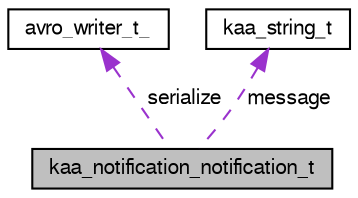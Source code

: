 digraph "kaa_notification_notification_t"
{
  bgcolor="transparent";
  edge [fontname="FreeSans",fontsize="10",labelfontname="FreeSans",labelfontsize="10"];
  node [fontname="FreeSans",fontsize="10",shape=record];
  Node1 [label="kaa_notification_notification_t",height=0.2,width=0.4,color="black", fillcolor="grey75", style="filled" fontcolor="black"];
  Node2 -> Node1 [dir="back",color="darkorchid3",fontsize="10",style="dashed",label=" serialize" ,fontname="FreeSans"];
  Node2 [label="avro_writer_t_",height=0.2,width=0.4,color="black",URL="$structavro__writer__t__.html"];
  Node3 -> Node1 [dir="back",color="darkorchid3",fontsize="10",style="dashed",label=" message" ,fontname="FreeSans"];
  Node3 [label="kaa_string_t",height=0.2,width=0.4,color="black",URL="$structkaa__string__t.html"];
}
